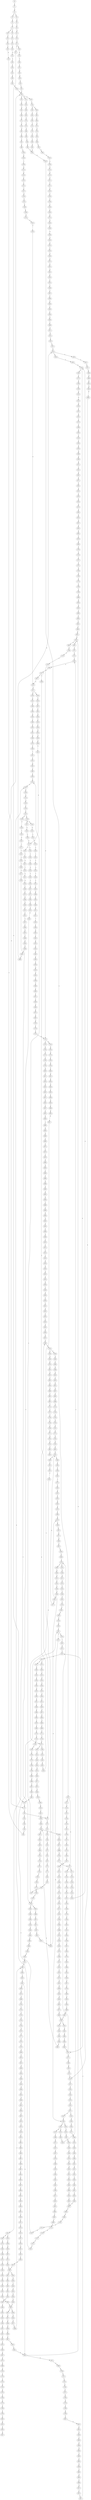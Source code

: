 strict digraph  {
	S0 -> S1 [ label = C ];
	S1 -> S2 [ label = G ];
	S2 -> S3 [ label = T ];
	S2 -> S4 [ label = C ];
	S3 -> S5 [ label = A ];
	S4 -> S6 [ label = A ];
	S5 -> S7 [ label = C ];
	S6 -> S8 [ label = C ];
	S7 -> S9 [ label = T ];
	S7 -> S10 [ label = G ];
	S8 -> S11 [ label = G ];
	S9 -> S12 [ label = T ];
	S10 -> S13 [ label = T ];
	S11 -> S14 [ label = T ];
	S12 -> S15 [ label = C ];
	S13 -> S16 [ label = C ];
	S14 -> S17 [ label = C ];
	S15 -> S18 [ label = A ];
	S16 -> S19 [ label = C ];
	S17 -> S20 [ label = G ];
	S17 -> S21 [ label = C ];
	S18 -> S22 [ label = A ];
	S19 -> S23 [ label = A ];
	S20 -> S24 [ label = A ];
	S21 -> S25 [ label = A ];
	S22 -> S26 [ label = G ];
	S23 -> S27 [ label = G ];
	S24 -> S28 [ label = G ];
	S25 -> S27 [ label = G ];
	S26 -> S29 [ label = C ];
	S27 -> S30 [ label = C ];
	S28 -> S31 [ label = C ];
	S29 -> S32 [ label = G ];
	S30 -> S33 [ label = T ];
	S30 -> S34 [ label = G ];
	S31 -> S35 [ label = G ];
	S32 -> S36 [ label = A ];
	S33 -> S37 [ label = T ];
	S34 -> S38 [ label = A ];
	S35 -> S39 [ label = A ];
	S36 -> S40 [ label = G ];
	S37 -> S41 [ label = C ];
	S38 -> S42 [ label = G ];
	S39 -> S43 [ label = G ];
	S40 -> S44 [ label = T ];
	S41 -> S45 [ label = A ];
	S42 -> S46 [ label = T ];
	S43 -> S47 [ label = T ];
	S44 -> S48 [ label = C ];
	S45 -> S49 [ label = C ];
	S46 -> S48 [ label = C ];
	S47 -> S48 [ label = C ];
	S48 -> S50 [ label = C ];
	S48 -> S51 [ label = G ];
	S48 -> S52 [ label = T ];
	S49 -> S53 [ label = G ];
	S50 -> S54 [ label = C ];
	S51 -> S55 [ label = A ];
	S52 -> S56 [ label = C ];
	S53 -> S57 [ label = C ];
	S54 -> S58 [ label = T ];
	S54 -> S59 [ label = G ];
	S55 -> S60 [ label = A ];
	S56 -> S61 [ label = G ];
	S57 -> S62 [ label = C ];
	S58 -> S63 [ label = C ];
	S59 -> S64 [ label = C ];
	S60 -> S65 [ label = C ];
	S61 -> S66 [ label = T ];
	S62 -> S67 [ label = C ];
	S63 -> S68 [ label = C ];
	S64 -> S69 [ label = C ];
	S65 -> S70 [ label = C ];
	S66 -> S71 [ label = C ];
	S67 -> S72 [ label = T ];
	S68 -> S73 [ label = G ];
	S69 -> S74 [ label = T ];
	S70 -> S75 [ label = T ];
	S71 -> S76 [ label = T ];
	S72 -> S77 [ label = T ];
	S73 -> S78 [ label = G ];
	S74 -> S79 [ label = G ];
	S75 -> S80 [ label = G ];
	S76 -> S81 [ label = G ];
	S77 -> S82 [ label = C ];
	S78 -> S83 [ label = T ];
	S79 -> S84 [ label = T ];
	S80 -> S85 [ label = T ];
	S81 -> S86 [ label = T ];
	S82 -> S87 [ label = A ];
	S83 -> S88 [ label = C ];
	S84 -> S89 [ label = C ];
	S85 -> S90 [ label = C ];
	S86 -> S91 [ label = T ];
	S87 -> S92 [ label = T ];
	S88 -> S93 [ label = T ];
	S89 -> S94 [ label = G ];
	S90 -> S95 [ label = G ];
	S91 -> S96 [ label = C ];
	S92 -> S97 [ label = C ];
	S93 -> S98 [ label = G ];
	S94 -> S99 [ label = C ];
	S95 -> S99 [ label = C ];
	S96 -> S100 [ label = C ];
	S97 -> S101 [ label = C ];
	S98 -> S102 [ label = G ];
	S99 -> S103 [ label = G ];
	S100 -> S104 [ label = G ];
	S101 -> S105 [ label = A ];
	S102 -> S106 [ label = A ];
	S103 -> S107 [ label = C ];
	S104 -> S108 [ label = T ];
	S105 -> S109 [ label = G ];
	S106 -> S110 [ label = G ];
	S107 -> S111 [ label = G ];
	S107 -> S112 [ label = A ];
	S108 -> S113 [ label = G ];
	S109 -> S114 [ label = A ];
	S110 -> S115 [ label = G ];
	S111 -> S116 [ label = A ];
	S112 -> S117 [ label = G ];
	S112 -> S118 [ label = A ];
	S113 -> S119 [ label = G ];
	S114 -> S120 [ label = A ];
	S115 -> S121 [ label = G ];
	S116 -> S122 [ label = G ];
	S117 -> S123 [ label = C ];
	S118 -> S124 [ label = C ];
	S119 -> S125 [ label = C ];
	S120 -> S126 [ label = C ];
	S121 -> S127 [ label = T ];
	S122 -> S128 [ label = C ];
	S123 -> S129 [ label = C ];
	S124 -> S130 [ label = C ];
	S125 -> S131 [ label = C ];
	S126 -> S132 [ label = C ];
	S127 -> S133 [ label = G ];
	S128 -> S134 [ label = A ];
	S129 -> S135 [ label = G ];
	S130 -> S136 [ label = C ];
	S131 -> S137 [ label = C ];
	S132 -> S138 [ label = A ];
	S132 -> S139 [ label = G ];
	S133 -> S140 [ label = T ];
	S134 -> S141 [ label = G ];
	S135 -> S142 [ label = G ];
	S136 -> S143 [ label = G ];
	S137 -> S144 [ label = G ];
	S138 -> S145 [ label = G ];
	S138 -> S146 [ label = C ];
	S139 -> S147 [ label = G ];
	S140 -> S148 [ label = T ];
	S141 -> S149 [ label = T ];
	S142 -> S150 [ label = T ];
	S143 -> S151 [ label = T ];
	S144 -> S152 [ label = T ];
	S145 -> S153 [ label = A ];
	S146 -> S154 [ label = C ];
	S147 -> S155 [ label = A ];
	S148 -> S156 [ label = C ];
	S149 -> S157 [ label = G ];
	S150 -> S158 [ label = G ];
	S151 -> S159 [ label = A ];
	S152 -> S160 [ label = C ];
	S153 -> S161 [ label = C ];
	S154 -> S162 [ label = A ];
	S155 -> S163 [ label = C ];
	S156 -> S164 [ label = C ];
	S157 -> S165 [ label = C ];
	S158 -> S166 [ label = A ];
	S158 -> S167 [ label = G ];
	S159 -> S168 [ label = C ];
	S160 -> S169 [ label = C ];
	S161 -> S170 [ label = T ];
	S162 -> S171 [ label = C ];
	S163 -> S172 [ label = G ];
	S164 -> S173 [ label = A ];
	S165 -> S174 [ label = A ];
	S166 -> S175 [ label = C ];
	S167 -> S176 [ label = T ];
	S167 -> S177 [ label = A ];
	S168 -> S178 [ label = A ];
	S169 -> S179 [ label = A ];
	S170 -> S180 [ label = C ];
	S171 -> S181 [ label = C ];
	S172 -> S182 [ label = C ];
	S172 -> S183 [ label = T ];
	S173 -> S184 [ label = G ];
	S174 -> S185 [ label = A ];
	S175 -> S186 [ label = G ];
	S176 -> S187 [ label = G ];
	S176 -> S188 [ label = T ];
	S177 -> S189 [ label = A ];
	S178 -> S190 [ label = G ];
	S179 -> S191 [ label = G ];
	S180 -> S192 [ label = C ];
	S181 -> S193 [ label = C ];
	S182 -> S194 [ label = C ];
	S183 -> S195 [ label = C ];
	S184 -> S196 [ label = C ];
	S185 -> S197 [ label = C ];
	S186 -> S198 [ label = T ];
	S187 -> S199 [ label = G ];
	S188 -> S200 [ label = A ];
	S189 -> S201 [ label = G ];
	S190 -> S202 [ label = C ];
	S191 -> S203 [ label = T ];
	S192 -> S204 [ label = C ];
	S193 -> S205 [ label = C ];
	S194 -> S206 [ label = C ];
	S195 -> S207 [ label = G ];
	S196 -> S208 [ label = A ];
	S197 -> S209 [ label = A ];
	S198 -> S210 [ label = G ];
	S199 -> S211 [ label = A ];
	S200 -> S212 [ label = G ];
	S201 -> S213 [ label = A ];
	S202 -> S214 [ label = A ];
	S203 -> S215 [ label = A ];
	S204 -> S216 [ label = A ];
	S205 -> S217 [ label = T ];
	S206 -> S218 [ label = A ];
	S207 -> S219 [ label = T ];
	S208 -> S220 [ label = G ];
	S209 -> S221 [ label = G ];
	S210 -> S222 [ label = G ];
	S211 -> S223 [ label = A ];
	S212 -> S224 [ label = A ];
	S213 -> S225 [ label = A ];
	S214 -> S226 [ label = G ];
	S215 -> S227 [ label = G ];
	S216 -> S228 [ label = T ];
	S217 -> S229 [ label = T ];
	S218 -> S230 [ label = T ];
	S219 -> S231 [ label = G ];
	S220 -> S232 [ label = A ];
	S221 -> S233 [ label = C ];
	S222 -> S234 [ label = G ];
	S223 -> S235 [ label = C ];
	S224 -> S236 [ label = A ];
	S225 -> S237 [ label = C ];
	S226 -> S238 [ label = G ];
	S227 -> S239 [ label = G ];
	S227 -> S240 [ label = C ];
	S228 -> S241 [ label = C ];
	S229 -> S242 [ label = C ];
	S230 -> S243 [ label = C ];
	S231 -> S244 [ label = A ];
	S232 -> S245 [ label = T ];
	S233 -> S246 [ label = T ];
	S234 -> S247 [ label = T ];
	S235 -> S248 [ label = C ];
	S236 -> S249 [ label = G ];
	S237 -> S250 [ label = G ];
	S238 -> S251 [ label = T ];
	S239 -> S252 [ label = G ];
	S240 -> S253 [ label = T ];
	S241 -> S254 [ label = T ];
	S242 -> S255 [ label = C ];
	S242 -> S256 [ label = G ];
	S243 -> S257 [ label = G ];
	S244 -> S258 [ label = C ];
	S245 -> S259 [ label = A ];
	S246 -> S260 [ label = A ];
	S247 -> S261 [ label = A ];
	S248 -> S262 [ label = T ];
	S249 -> S263 [ label = G ];
	S250 -> S264 [ label = G ];
	S251 -> S265 [ label = G ];
	S252 -> S266 [ label = T ];
	S253 -> S267 [ label = C ];
	S254 -> S268 [ label = G ];
	S255 -> S269 [ label = T ];
	S256 -> S270 [ label = A ];
	S257 -> S271 [ label = T ];
	S258 -> S272 [ label = C ];
	S259 -> S273 [ label = A ];
	S260 -> S274 [ label = C ];
	S261 -> S275 [ label = C ];
	S262 -> S276 [ label = C ];
	S263 -> S277 [ label = G ];
	S264 -> S278 [ label = C ];
	S265 -> S279 [ label = C ];
	S266 -> S280 [ label = C ];
	S267 -> S281 [ label = C ];
	S268 -> S282 [ label = C ];
	S269 -> S283 [ label = G ];
	S270 -> S284 [ label = T ];
	S271 -> S285 [ label = C ];
	S272 -> S286 [ label = G ];
	S273 -> S287 [ label = A ];
	S274 -> S288 [ label = G ];
	S275 -> S289 [ label = T ];
	S276 -> S290 [ label = G ];
	S277 -> S291 [ label = G ];
	S278 -> S292 [ label = A ];
	S279 -> S293 [ label = A ];
	S280 -> S294 [ label = A ];
	S281 -> S295 [ label = A ];
	S282 -> S296 [ label = C ];
	S283 -> S297 [ label = T ];
	S284 -> S298 [ label = C ];
	S285 -> S299 [ label = C ];
	S286 -> S300 [ label = G ];
	S287 -> S301 [ label = A ];
	S288 -> S302 [ label = A ];
	S289 -> S303 [ label = A ];
	S290 -> S304 [ label = G ];
	S291 -> S305 [ label = T ];
	S291 -> S306 [ label = G ];
	S292 -> S307 [ label = C ];
	S293 -> S308 [ label = C ];
	S294 -> S309 [ label = C ];
	S295 -> S310 [ label = C ];
	S296 -> S311 [ label = A ];
	S297 -> S312 [ label = C ];
	S298 -> S313 [ label = G ];
	S299 -> S314 [ label = T ];
	S300 -> S315 [ label = T ];
	S301 -> S316 [ label = A ];
	S302 -> S317 [ label = G ];
	S303 -> S318 [ label = T ];
	S304 -> S319 [ label = C ];
	S305 -> S320 [ label = C ];
	S306 -> S321 [ label = T ];
	S307 -> S322 [ label = C ];
	S307 -> S323 [ label = T ];
	S308 -> S324 [ label = G ];
	S309 -> S325 [ label = T ];
	S310 -> S326 [ label = C ];
	S311 -> S327 [ label = G ];
	S312 -> S328 [ label = C ];
	S313 -> S329 [ label = T ];
	S314 -> S330 [ label = C ];
	S315 -> S331 [ label = C ];
	S316 -> S332 [ label = C ];
	S317 -> S333 [ label = A ];
	S318 -> S334 [ label = T ];
	S319 -> S335 [ label = A ];
	S320 -> S336 [ label = T ];
	S321 -> S337 [ label = C ];
	S322 -> S338 [ label = G ];
	S323 -> S339 [ label = G ];
	S324 -> S340 [ label = C ];
	S325 -> S341 [ label = C ];
	S326 -> S342 [ label = G ];
	S327 -> S343 [ label = T ];
	S328 -> S344 [ label = T ];
	S329 -> S345 [ label = T ];
	S330 -> S346 [ label = T ];
	S331 -> S347 [ label = G ];
	S332 -> S348 [ label = T ];
	S333 -> S349 [ label = A ];
	S334 -> S350 [ label = G ];
	S335 -> S351 [ label = C ];
	S336 -> S352 [ label = C ];
	S337 -> S353 [ label = C ];
	S338 -> S354 [ label = A ];
	S338 -> S355 [ label = G ];
	S339 -> S356 [ label = G ];
	S340 -> S357 [ label = G ];
	S341 -> S358 [ label = G ];
	S342 -> S359 [ label = G ];
	S343 -> S360 [ label = C ];
	S344 -> S361 [ label = A ];
	S344 -> S362 [ label = T ];
	S345 -> S363 [ label = T ];
	S346 -> S364 [ label = T ];
	S346 -> S365 [ label = G ];
	S347 -> S366 [ label = C ];
	S348 -> S367 [ label = T ];
	S349 -> S368 [ label = C ];
	S350 -> S369 [ label = G ];
	S351 -> S370 [ label = G ];
	S351 -> S371 [ label = C ];
	S352 -> S372 [ label = T ];
	S353 -> S373 [ label = G ];
	S354 -> S374 [ label = G ];
	S354 -> S375 [ label = A ];
	S355 -> S376 [ label = G ];
	S356 -> S377 [ label = G ];
	S357 -> S378 [ label = G ];
	S358 -> S379 [ label = C ];
	S359 -> S380 [ label = A ];
	S360 -> S381 [ label = G ];
	S361 -> S382 [ label = C ];
	S362 -> S383 [ label = G ];
	S363 -> S384 [ label = G ];
	S364 -> S385 [ label = C ];
	S365 -> S386 [ label = T ];
	S366 -> S387 [ label = G ];
	S367 -> S388 [ label = T ];
	S368 -> S389 [ label = T ];
	S369 -> S390 [ label = A ];
	S370 -> S391 [ label = C ];
	S371 -> S338 [ label = G ];
	S372 -> S392 [ label = C ];
	S373 -> S393 [ label = C ];
	S373 -> S394 [ label = T ];
	S374 -> S395 [ label = T ];
	S375 -> S396 [ label = T ];
	S376 -> S397 [ label = A ];
	S377 -> S398 [ label = A ];
	S378 -> S399 [ label = T ];
	S379 -> S400 [ label = T ];
	S380 -> S401 [ label = C ];
	S381 -> S402 [ label = T ];
	S382 -> S403 [ label = T ];
	S383 -> S404 [ label = T ];
	S384 -> S405 [ label = T ];
	S385 -> S406 [ label = T ];
	S386 -> S407 [ label = C ];
	S387 -> S408 [ label = T ];
	S388 -> S409 [ label = G ];
	S389 -> S410 [ label = G ];
	S390 -> S411 [ label = A ];
	S391 -> S412 [ label = G ];
	S392 -> S413 [ label = G ];
	S393 -> S414 [ label = C ];
	S394 -> S415 [ label = C ];
	S395 -> S416 [ label = C ];
	S396 -> S417 [ label = G ];
	S397 -> S418 [ label = A ];
	S398 -> S419 [ label = A ];
	S399 -> S420 [ label = G ];
	S400 -> S421 [ label = T ];
	S401 -> S172 [ label = G ];
	S402 -> S422 [ label = A ];
	S403 -> S423 [ label = A ];
	S404 -> S424 [ label = A ];
	S405 -> S425 [ label = A ];
	S406 -> S426 [ label = C ];
	S407 -> S427 [ label = G ];
	S408 -> S428 [ label = A ];
	S409 -> S429 [ label = C ];
	S410 -> S430 [ label = G ];
	S411 -> S431 [ label = C ];
	S412 -> S432 [ label = C ];
	S413 -> S433 [ label = T ];
	S414 -> S434 [ label = G ];
	S415 -> S435 [ label = G ];
	S416 -> S436 [ label = C ];
	S417 -> S437 [ label = T ];
	S418 -> S438 [ label = T ];
	S419 -> S439 [ label = C ];
	S420 -> S440 [ label = C ];
	S421 -> S441 [ label = C ];
	S422 -> S442 [ label = A ];
	S423 -> S443 [ label = C ];
	S424 -> S444 [ label = G ];
	S425 -> S445 [ label = G ];
	S426 -> S446 [ label = G ];
	S427 -> S447 [ label = T ];
	S428 -> S448 [ label = G ];
	S429 -> S449 [ label = C ];
	S430 -> S450 [ label = C ];
	S431 -> S451 [ label = G ];
	S432 -> S452 [ label = G ];
	S433 -> S453 [ label = G ];
	S434 -> S454 [ label = G ];
	S435 -> S455 [ label = G ];
	S436 -> S456 [ label = A ];
	S437 -> S457 [ label = A ];
	S438 -> S458 [ label = T ];
	S439 -> S459 [ label = T ];
	S440 -> S460 [ label = C ];
	S441 -> S461 [ label = A ];
	S442 -> S462 [ label = G ];
	S443 -> S463 [ label = C ];
	S444 -> S464 [ label = G ];
	S445 -> S465 [ label = G ];
	S446 -> S466 [ label = G ];
	S447 -> S467 [ label = G ];
	S448 -> S468 [ label = C ];
	S449 -> S469 [ label = G ];
	S450 -> S470 [ label = G ];
	S451 -> S471 [ label = G ];
	S452 -> S472 [ label = C ];
	S452 -> S473 [ label = G ];
	S453 -> S474 [ label = G ];
	S454 -> S475 [ label = A ];
	S455 -> S476 [ label = A ];
	S456 -> S477 [ label = G ];
	S457 -> S478 [ label = G ];
	S458 -> S479 [ label = G ];
	S459 -> S480 [ label = G ];
	S460 -> S481 [ label = G ];
	S461 -> S482 [ label = T ];
	S462 -> S483 [ label = A ];
	S463 -> S484 [ label = A ];
	S464 -> S485 [ label = A ];
	S465 -> S485 [ label = A ];
	S466 -> S486 [ label = A ];
	S467 -> S487 [ label = G ];
	S468 -> S488 [ label = C ];
	S469 -> S489 [ label = T ];
	S470 -> S490 [ label = C ];
	S471 -> S491 [ label = T ];
	S472 -> S492 [ label = G ];
	S473 -> S493 [ label = C ];
	S474 -> S494 [ label = T ];
	S475 -> S495 [ label = A ];
	S476 -> S496 [ label = A ];
	S477 -> S497 [ label = T ];
	S477 -> S498 [ label = C ];
	S478 -> S499 [ label = T ];
	S479 -> S500 [ label = A ];
	S480 -> S501 [ label = G ];
	S481 -> S502 [ label = C ];
	S482 -> S503 [ label = C ];
	S483 -> S504 [ label = C ];
	S484 -> S505 [ label = G ];
	S485 -> S506 [ label = G ];
	S485 -> S507 [ label = A ];
	S486 -> S508 [ label = G ];
	S487 -> S509 [ label = T ];
	S488 -> S510 [ label = G ];
	S489 -> S511 [ label = A ];
	S490 -> S512 [ label = A ];
	S491 -> S513 [ label = A ];
	S492 -> S514 [ label = T ];
	S493 -> S515 [ label = T ];
	S494 -> S516 [ label = A ];
	S495 -> S517 [ label = C ];
	S496 -> S518 [ label = C ];
	S497 -> S215 [ label = A ];
	S498 -> S33 [ label = T ];
	S499 -> S519 [ label = T ];
	S500 -> S520 [ label = A ];
	S501 -> S521 [ label = A ];
	S502 -> S522 [ label = C ];
	S502 -> S523 [ label = A ];
	S503 -> S101 [ label = C ];
	S504 -> S524 [ label = G ];
	S505 -> S525 [ label = G ];
	S506 -> S526 [ label = A ];
	S507 -> S527 [ label = A ];
	S508 -> S528 [ label = A ];
	S509 -> S516 [ label = A ];
	S510 -> S529 [ label = G ];
	S510 -> S530 [ label = C ];
	S511 -> S531 [ label = G ];
	S512 -> S532 [ label = G ];
	S513 -> S533 [ label = C ];
	S514 -> S534 [ label = C ];
	S515 -> S535 [ label = G ];
	S516 -> S536 [ label = C ];
	S517 -> S537 [ label = T ];
	S518 -> S538 [ label = A ];
	S518 -> S539 [ label = T ];
	S519 -> S540 [ label = T ];
	S520 -> S541 [ label = C ];
	S521 -> S542 [ label = C ];
	S522 -> S543 [ label = G ];
	S523 -> S544 [ label = A ];
	S524 -> S545 [ label = G ];
	S525 -> S546 [ label = A ];
	S526 -> S547 [ label = G ];
	S527 -> S548 [ label = G ];
	S528 -> S549 [ label = G ];
	S529 -> S550 [ label = T ];
	S530 -> S551 [ label = T ];
	S531 -> S552 [ label = C ];
	S532 -> S553 [ label = C ];
	S533 -> S554 [ label = G ];
	S534 -> S555 [ label = G ];
	S535 -> S556 [ label = G ];
	S536 -> S557 [ label = C ];
	S537 -> S558 [ label = G ];
	S538 -> S559 [ label = G ];
	S539 -> S560 [ label = A ];
	S540 -> S561 [ label = C ];
	S541 -> S562 [ label = C ];
	S542 -> S563 [ label = C ];
	S543 -> S564 [ label = G ];
	S544 -> S565 [ label = C ];
	S545 -> S566 [ label = C ];
	S546 -> S567 [ label = G ];
	S547 -> S568 [ label = G ];
	S548 -> S569 [ label = G ];
	S549 -> S570 [ label = G ];
	S550 -> S158 [ label = G ];
	S551 -> S571 [ label = G ];
	S552 -> S572 [ label = C ];
	S553 -> S573 [ label = G ];
	S554 -> S574 [ label = A ];
	S555 -> S575 [ label = A ];
	S556 -> S576 [ label = A ];
	S557 -> S577 [ label = G ];
	S558 -> S578 [ label = C ];
	S559 -> S579 [ label = G ];
	S560 -> S580 [ label = C ];
	S561 -> S581 [ label = A ];
	S562 -> S582 [ label = C ];
	S563 -> S583 [ label = C ];
	S564 -> S584 [ label = T ];
	S565 -> S585 [ label = C ];
	S566 -> S586 [ label = T ];
	S567 -> S587 [ label = A ];
	S568 -> S588 [ label = T ];
	S569 -> S589 [ label = T ];
	S570 -> S588 [ label = T ];
	S571 -> S590 [ label = G ];
	S572 -> S510 [ label = G ];
	S573 -> S591 [ label = G ];
	S574 -> S592 [ label = A ];
	S575 -> S593 [ label = C ];
	S576 -> S594 [ label = A ];
	S577 -> S595 [ label = G ];
	S578 -> S596 [ label = A ];
	S579 -> S597 [ label = A ];
	S580 -> S598 [ label = A ];
	S581 -> S599 [ label = C ];
	S582 -> S600 [ label = G ];
	S583 -> S601 [ label = G ];
	S584 -> S602 [ label = G ];
	S585 -> S603 [ label = A ];
	S586 -> S604 [ label = C ];
	S587 -> S605 [ label = G ];
	S588 -> S606 [ label = C ];
	S589 -> S607 [ label = C ];
	S590 -> S608 [ label = A ];
	S591 -> S609 [ label = G ];
	S592 -> S610 [ label = G ];
	S593 -> S611 [ label = G ];
	S594 -> S612 [ label = T ];
	S595 -> S613 [ label = T ];
	S596 -> S614 [ label = A ];
	S597 -> S615 [ label = A ];
	S598 -> S616 [ label = A ];
	S599 -> S617 [ label = T ];
	S600 -> S618 [ label = T ];
	S601 -> S619 [ label = T ];
	S602 -> S167 [ label = G ];
	S603 -> S620 [ label = G ];
	S604 -> S621 [ label = T ];
	S605 -> S622 [ label = T ];
	S606 -> S623 [ label = C ];
	S607 -> S624 [ label = C ];
	S608 -> S625 [ label = A ];
	S609 -> S626 [ label = T ];
	S610 -> S627 [ label = A ];
	S611 -> S628 [ label = C ];
	S612 -> S629 [ label = G ];
	S613 -> S630 [ label = G ];
	S614 -> S631 [ label = C ];
	S615 -> S632 [ label = T ];
	S616 -> S633 [ label = C ];
	S617 -> S634 [ label = C ];
	S618 -> S635 [ label = C ];
	S619 -> S636 [ label = C ];
	S620 -> S637 [ label = A ];
	S620 -> S638 [ label = T ];
	S621 -> S639 [ label = C ];
	S622 -> S640 [ label = C ];
	S623 -> S641 [ label = C ];
	S624 -> S642 [ label = C ];
	S625 -> S643 [ label = G ];
	S626 -> S644 [ label = G ];
	S627 -> S645 [ label = A ];
	S628 -> S646 [ label = G ];
	S629 -> S647 [ label = G ];
	S630 -> S648 [ label = G ];
	S631 -> S649 [ label = C ];
	S632 -> S650 [ label = A ];
	S633 -> S651 [ label = G ];
	S634 -> S652 [ label = C ];
	S635 -> S653 [ label = T ];
	S636 -> S653 [ label = T ];
	S637 -> S654 [ label = A ];
	S638 -> S655 [ label = C ];
	S639 -> S656 [ label = G ];
	S640 -> S657 [ label = A ];
	S641 -> S658 [ label = A ];
	S641 -> S659 [ label = G ];
	S642 -> S659 [ label = G ];
	S643 -> S660 [ label = A ];
	S644 -> S661 [ label = C ];
	S645 -> S662 [ label = G ];
	S646 -> S663 [ label = C ];
	S647 -> S664 [ label = G ];
	S648 -> S176 [ label = T ];
	S649 -> S665 [ label = A ];
	S650 -> S666 [ label = G ];
	S651 -> S667 [ label = A ];
	S652 -> S668 [ label = T ];
	S653 -> S669 [ label = C ];
	S654 -> S670 [ label = C ];
	S655 -> S671 [ label = G ];
	S656 -> S672 [ label = A ];
	S657 -> S673 [ label = G ];
	S658 -> S674 [ label = G ];
	S659 -> S675 [ label = G ];
	S659 -> S676 [ label = A ];
	S660 -> S225 [ label = A ];
	S661 -> S677 [ label = C ];
	S662 -> S678 [ label = T ];
	S663 -> S679 [ label = C ];
	S664 -> S680 [ label = G ];
	S665 -> S620 [ label = G ];
	S666 -> S681 [ label = T ];
	S667 -> S682 [ label = A ];
	S668 -> S683 [ label = T ];
	S669 -> S684 [ label = G ];
	S670 -> S685 [ label = A ];
	S671 -> S686 [ label = C ];
	S672 -> S687 [ label = A ];
	S673 -> S688 [ label = G ];
	S674 -> S689 [ label = A ];
	S675 -> S690 [ label = A ];
	S676 -> S691 [ label = G ];
	S676 -> S692 [ label = A ];
	S677 -> S693 [ label = G ];
	S678 -> S694 [ label = G ];
	S679 -> S695 [ label = T ];
	S680 -> S696 [ label = T ];
	S681 -> S697 [ label = C ];
	S682 -> S698 [ label = A ];
	S683 -> S699 [ label = T ];
	S684 -> S700 [ label = G ];
	S685 -> S701 [ label = G ];
	S686 -> S702 [ label = G ];
	S687 -> S703 [ label = G ];
	S688 -> S704 [ label = A ];
	S689 -> S705 [ label = G ];
	S690 -> S706 [ label = G ];
	S691 -> S707 [ label = T ];
	S692 -> S708 [ label = G ];
	S693 -> S502 [ label = C ];
	S694 -> S709 [ label = T ];
	S695 -> S710 [ label = C ];
	S696 -> S711 [ label = C ];
	S697 -> S712 [ label = T ];
	S698 -> S713 [ label = A ];
	S699 -> S714 [ label = C ];
	S700 -> S715 [ label = C ];
	S701 -> S716 [ label = C ];
	S702 -> S717 [ label = C ];
	S703 -> S718 [ label = T ];
	S704 -> S719 [ label = C ];
	S705 -> S720 [ label = C ];
	S706 -> S721 [ label = G ];
	S707 -> S722 [ label = C ];
	S708 -> S723 [ label = T ];
	S709 -> S724 [ label = C ];
	S710 -> S725 [ label = G ];
	S711 -> S726 [ label = C ];
	S712 -> S727 [ label = C ];
	S713 -> S728 [ label = C ];
	S714 -> S729 [ label = A ];
	S715 -> S730 [ label = A ];
	S716 -> S731 [ label = C ];
	S717 -> S112 [ label = A ];
	S718 -> S732 [ label = C ];
	S719 -> S733 [ label = C ];
	S720 -> S734 [ label = C ];
	S721 -> S735 [ label = C ];
	S722 -> S436 [ label = C ];
	S723 -> S736 [ label = C ];
	S724 -> S737 [ label = C ];
	S725 -> S738 [ label = G ];
	S726 -> S373 [ label = G ];
	S727 -> S739 [ label = T ];
	S728 -> S740 [ label = A ];
	S729 -> S741 [ label = T ];
	S730 -> S351 [ label = C ];
	S731 -> S742 [ label = G ];
	S732 -> S743 [ label = G ];
	S733 -> S744 [ label = A ];
	S734 -> S745 [ label = A ];
	S735 -> S746 [ label = G ];
	S736 -> S743 [ label = G ];
	S737 -> S747 [ label = T ];
	S738 -> S748 [ label = G ];
	S739 -> S749 [ label = C ];
	S740 -> S750 [ label = G ];
	S741 -> S751 [ label = C ];
	S742 -> S752 [ label = T ];
	S743 -> S753 [ label = C ];
	S743 -> S754 [ label = A ];
	S744 -> S755 [ label = G ];
	S745 -> S756 [ label = C ];
	S746 -> S757 [ label = T ];
	S747 -> S758 [ label = G ];
	S748 -> S759 [ label = C ];
	S749 -> S760 [ label = T ];
	S750 -> S761 [ label = A ];
	S751 -> S762 [ label = C ];
	S752 -> S763 [ label = C ];
	S753 -> S764 [ label = G ];
	S754 -> S765 [ label = G ];
	S755 -> S766 [ label = T ];
	S756 -> S767 [ label = G ];
	S757 -> S768 [ label = G ];
	S758 -> S769 [ label = G ];
	S759 -> S770 [ label = T ];
	S760 -> S771 [ label = G ];
	S761 -> S772 [ label = A ];
	S762 -> S105 [ label = A ];
	S763 -> S773 [ label = C ];
	S764 -> S774 [ label = G ];
	S765 -> S775 [ label = G ];
	S766 -> S776 [ label = C ];
	S767 -> S777 [ label = G ];
	S768 -> S778 [ label = G ];
	S769 -> S779 [ label = C ];
	S770 -> S780 [ label = C ];
	S771 -> S781 [ label = A ];
	S772 -> S782 [ label = G ];
	S773 -> S783 [ label = T ];
	S774 -> S784 [ label = C ];
	S775 -> S785 [ label = T ];
	S776 -> S786 [ label = T ];
	S777 -> S787 [ label = T ];
	S778 -> S788 [ label = T ];
	S779 -> S789 [ label = C ];
	S780 -> S790 [ label = A ];
	S781 -> S791 [ label = G ];
	S782 -> S792 [ label = G ];
	S783 -> S793 [ label = C ];
	S784 -> S794 [ label = T ];
	S785 -> S795 [ label = A ];
	S786 -> S796 [ label = C ];
	S787 -> S797 [ label = T ];
	S788 -> S798 [ label = A ];
	S789 -> S799 [ label = T ];
	S790 -> S800 [ label = C ];
	S791 -> S801 [ label = T ];
	S792 -> S802 [ label = G ];
	S793 -> S346 [ label = T ];
	S794 -> S803 [ label = A ];
	S795 -> S804 [ label = T ];
	S796 -> S805 [ label = T ];
	S797 -> S806 [ label = A ];
	S798 -> S807 [ label = T ];
	S799 -> S808 [ label = G ];
	S800 -> S809 [ label = G ];
	S801 -> S810 [ label = A ];
	S802 -> S291 [ label = G ];
	S803 -> S811 [ label = T ];
	S804 -> S812 [ label = A ];
	S805 -> S813 [ label = G ];
	S806 -> S814 [ label = C ];
	S807 -> S815 [ label = G ];
	S808 -> S816 [ label = G ];
	S809 -> S817 [ label = T ];
	S811 -> S818 [ label = A ];
	S812 -> S819 [ label = A ];
	S813 -> S820 [ label = T ];
	S814 -> S821 [ label = T ];
	S815 -> S822 [ label = A ];
	S816 -> S823 [ label = G ];
	S817 -> S824 [ label = C ];
	S818 -> S825 [ label = G ];
	S819 -> S826 [ label = G ];
	S820 -> S827 [ label = A ];
	S821 -> S828 [ label = G ];
	S822 -> S829 [ label = G ];
	S823 -> S830 [ label = T ];
	S824 -> S831 [ label = C ];
	S825 -> S832 [ label = T ];
	S826 -> S833 [ label = T ];
	S828 -> S834 [ label = C ];
	S829 -> S835 [ label = C ];
	S830 -> S836 [ label = C ];
	S831 -> S25 [ label = A ];
	S832 -> S837 [ label = A ];
	S833 -> S838 [ label = C ];
	S834 -> S839 [ label = A ];
	S835 -> S840 [ label = G ];
	S836 -> S841 [ label = C ];
	S837 -> S842 [ label = G ];
	S838 -> S843 [ label = G ];
	S839 -> S844 [ label = G ];
	S840 -> S845 [ label = G ];
	S841 -> S846 [ label = C ];
	S842 -> S847 [ label = C ];
	S843 -> S848 [ label = T ];
	S844 -> S849 [ label = A ];
	S845 -> S850 [ label = T ];
	S846 -> S851 [ label = G ];
	S847 -> S852 [ label = C ];
	S848 -> S853 [ label = G ];
	S849 -> S854 [ label = C ];
	S850 -> S855 [ label = C ];
	S851 -> S676 [ label = A ];
	S852 -> S856 [ label = G ];
	S853 -> S857 [ label = G ];
	S854 -> S858 [ label = G ];
	S855 -> S859 [ label = G ];
	S856 -> S860 [ label = A ];
	S857 -> S509 [ label = T ];
	S858 -> S861 [ label = G ];
	S859 -> S862 [ label = C ];
	S860 -> S863 [ label = A ];
	S861 -> S864 [ label = A ];
	S862 -> S865 [ label = A ];
	S863 -> S866 [ label = A ];
	S864 -> S867 [ label = C ];
	S865 -> S868 [ label = C ];
	S866 -> S869 [ label = C ];
	S867 -> S870 [ label = A ];
	S868 -> S871 [ label = G ];
	S869 -> S872 [ label = C ];
	S870 -> S873 [ label = C ];
	S871 -> S874 [ label = C ];
	S872 -> S875 [ label = C ];
	S873 -> S876 [ label = A ];
	S874 -> S877 [ label = G ];
	S875 -> S878 [ label = C ];
	S876 -> S879 [ label = C ];
	S877 -> S432 [ label = C ];
	S878 -> S880 [ label = G ];
	S879 -> S881 [ label = C ];
	S880 -> S882 [ label = A ];
	S881 -> S883 [ label = T ];
	S882 -> S884 [ label = C ];
	S883 -> S885 [ label = C ];
	S884 -> S886 [ label = T ];
	S885 -> S887 [ label = T ];
	S886 -> S888 [ label = A ];
	S887 -> S889 [ label = A ];
	S888 -> S890 [ label = G ];
	S889 -> S891 [ label = G ];
	S890 -> S892 [ label = A ];
	S891 -> S893 [ label = A ];
	S892 -> S894 [ label = A ];
	S893 -> S895 [ label = A ];
	S894 -> S896 [ label = T ];
	S895 -> S897 [ label = C ];
	S896 -> S898 [ label = C ];
	S897 -> S899 [ label = G ];
	S898 -> S900 [ label = G ];
	S899 -> S901 [ label = A ];
	S900 -> S902 [ label = G ];
	S901 -> S903 [ label = G ];
	S902 -> S904 [ label = G ];
	S903 -> S905 [ label = G ];
	S904 -> S906 [ label = T ];
	S905 -> S907 [ label = T ];
	S906 -> S908 [ label = A ];
	S907 -> S909 [ label = G ];
	S908 -> S910 [ label = T ];
	S909 -> S911 [ label = T ];
	S910 -> S912 [ label = C ];
	S911 -> S913 [ label = C ];
	S912 -> S914 [ label = C ];
	S913 -> S915 [ label = C ];
	S914 -> S916 [ label = C ];
	S915 -> S917 [ label = C ];
	S916 -> S918 [ label = G ];
	S917 -> S919 [ label = T ];
	S918 -> S920 [ label = A ];
	S919 -> S921 [ label = G ];
	S920 -> S922 [ label = A ];
	S921 -> S923 [ label = T ];
	S922 -> S924 [ label = A ];
	S923 -> S925 [ label = C ];
	S924 -> S926 [ label = G ];
	S925 -> S927 [ label = C ];
	S926 -> S928 [ label = T ];
	S927 -> S344 [ label = T ];
	S928 -> S929 [ label = G ];
	S929 -> S930 [ label = T ];
	S930 -> S931 [ label = C ];
	S931 -> S932 [ label = G ];
	S932 -> S933 [ label = T ];
	S933 -> S934 [ label = C ];
	S934 -> S935 [ label = G ];
	S935 -> S936 [ label = G ];
	S936 -> S937 [ label = A ];
	S937 -> S496 [ label = A ];
}
